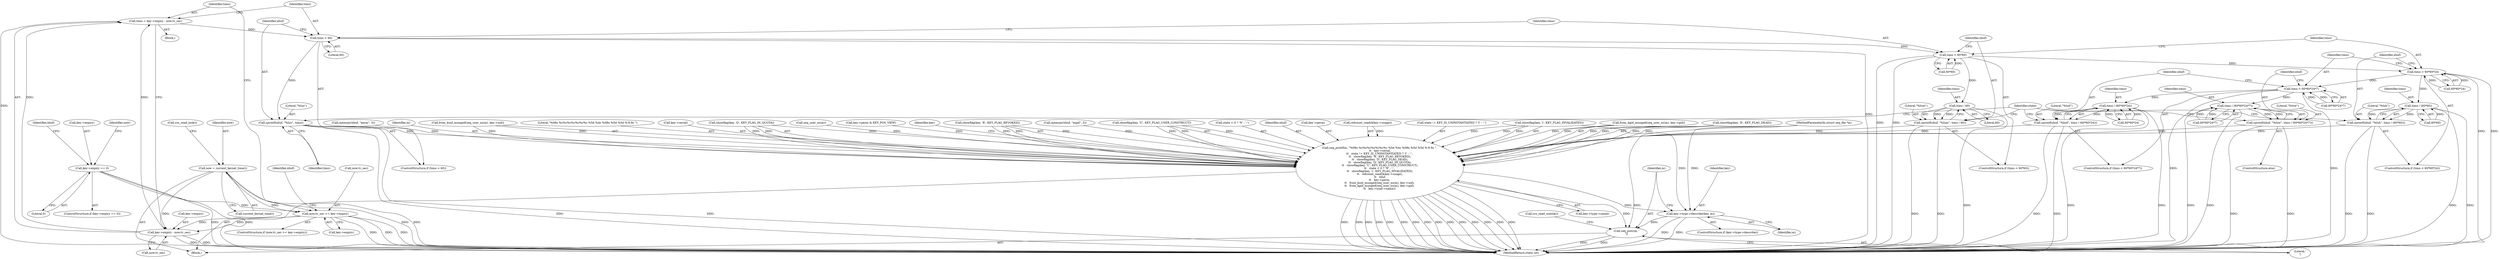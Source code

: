 digraph "0_linux_363b02dab09b3226f3bd1420dad9c72b79a42a76_12@integer" {
"1000193" [label="(Call,timo = key->expiry - now.tv_sec)"];
"1000195" [label="(Call,key->expiry - now.tv_sec)"];
"1000179" [label="(Call,now.tv_sec >= key->expiry)"];
"1000162" [label="(Call,now = current_kernel_time())"];
"1000167" [label="(Call,key->expiry == 0)"];
"1000203" [label="(Call,timo < 60)"];
"1000206" [label="(Call,sprintf(xbuf, \"%lus\", timo))"];
"1000279" [label="(Call,seq_printf(m, \"%08x %c%c%c%c%c%c%c %5d %4s %08x %5d %5d %-9.9s \",\n \t\t   key->serial,\n\t\t   state != KEY_IS_UNINSTANTIATED ? 'I' : '-',\n \t\t   showflag(key, 'R', KEY_FLAG_REVOKED),\n \t\t   showflag(key, 'D', KEY_FLAG_DEAD),\n \t\t   showflag(key, 'Q', KEY_FLAG_IN_QUOTA),\n \t\t   showflag(key, 'U', KEY_FLAG_USER_CONSTRUCT),\n\t\t   state < 0 ? 'N' : '-',\n \t\t   showflag(key, 'i', KEY_FLAG_INVALIDATED),\n \t\t   refcount_read(&key->usage),\n \t\t   xbuf,\n\t\t   key->perm,\n\t\t   from_kuid_munged(seq_user_ns(m), key->uid),\n\t\t   from_kgid_munged(seq_user_ns(m), key->gid),\n\t\t   key->type->name))"];
"1000349" [label="(Call,key->type->describe(key, m))"];
"1000352" [label="(Call,seq_putc(m, '\n'))"];
"1000212" [label="(Call,timo < 60*60)"];
"1000220" [label="(Call,timo / 60)"];
"1000217" [label="(Call,sprintf(xbuf, \"%lum\", timo / 60))"];
"1000225" [label="(Call,timo < 60*60*24)"];
"1000235" [label="(Call,timo / (60*60))"];
"1000232" [label="(Call,sprintf(xbuf, \"%luh\", timo / (60*60)))"];
"1000242" [label="(Call,timo < 60*60*24*7)"];
"1000254" [label="(Call,timo / (60*60*24))"];
"1000251" [label="(Call,sprintf(xbuf, \"%lud\", timo / (60*60*24)))"];
"1000265" [label="(Call,timo / (60*60*24*7))"];
"1000262" [label="(Call,sprintf(xbuf, \"%luw\", timo / (60*60*24*7)))"];
"1000233" [label="(Identifier,xbuf)"];
"1000199" [label="(Call,now.tv_sec)"];
"1000221" [label="(Identifier,timo)"];
"1000209" [label="(Identifier,timo)"];
"1000168" [label="(Call,key->expiry)"];
"1000295" [label="(Call,showflag(key, 'D', KEY_FLAG_DEAD))"];
"1000204" [label="(Identifier,timo)"];
"1000338" [label="(Call,key->type->name)"];
"1000195" [label="(Call,key->expiry - now.tv_sec)"];
"1000173" [label="(Call,memcpy(xbuf, \"perm\", 5))"];
"1000205" [label="(Literal,60)"];
"1000280" [label="(Identifier,m)"];
"1000241" [label="(ControlStructure,if (timo < 60*60*24*7))"];
"1000164" [label="(Call,current_kernel_time())"];
"1000267" [label="(Call,60*60*24*7)"];
"1000355" [label="(Call,rcu_read_unlock())"];
"1000212" [label="(Call,timo < 60*60)"];
"1000178" [label="(ControlStructure,if (now.tv_sec >= key->expiry))"];
"1000243" [label="(Identifier,timo)"];
"1000242" [label="(Call,timo < 60*60*24*7)"];
"1000219" [label="(Literal,\"%lum\")"];
"1000236" [label="(Identifier,timo)"];
"1000171" [label="(Literal,0)"];
"1000214" [label="(Call,60*60)"];
"1000206" [label="(Call,sprintf(xbuf, \"%lus\", timo))"];
"1000326" [label="(Call,from_kuid_munged(seq_user_ns(m), key->uid))"];
"1000104" [label="(MethodParameterIn,struct seq_file *m)"];
"1000281" [label="(Literal,\"%08x %c%c%c%c%c%c%c %5d %4s %08x %5d %5d %-9.9s \")"];
"1000279" [label="(Call,seq_printf(m, \"%08x %c%c%c%c%c%c%c %5d %4s %08x %5d %5d %-9.9s \",\n \t\t   key->serial,\n\t\t   state != KEY_IS_UNINSTANTIATED ? 'I' : '-',\n \t\t   showflag(key, 'R', KEY_FLAG_REVOKED),\n \t\t   showflag(key, 'D', KEY_FLAG_DEAD),\n \t\t   showflag(key, 'Q', KEY_FLAG_IN_QUOTA),\n \t\t   showflag(key, 'U', KEY_FLAG_USER_CONSTRUCT),\n\t\t   state < 0 ? 'N' : '-',\n \t\t   showflag(key, 'i', KEY_FLAG_INVALIDATED),\n \t\t   refcount_read(&key->usage),\n \t\t   xbuf,\n\t\t   key->perm,\n\t\t   from_kuid_munged(seq_user_ns(m), key->uid),\n\t\t   from_kgid_munged(seq_user_ns(m), key->gid),\n\t\t   key->type->name))"];
"1000255" [label="(Identifier,timo)"];
"1000167" [label="(Call,key->expiry == 0)"];
"1000196" [label="(Call,key->expiry)"];
"1000179" [label="(Call,now.tv_sec >= key->expiry)"];
"1000211" [label="(ControlStructure,if (timo < 60*60))"];
"1000183" [label="(Call,key->expiry)"];
"1000213" [label="(Identifier,timo)"];
"1000225" [label="(Call,timo < 60*60*24)"];
"1000253" [label="(Literal,\"%lud\")"];
"1000218" [label="(Identifier,xbuf)"];
"1000264" [label="(Literal,\"%luw\")"];
"1000208" [label="(Literal,\"%lus\")"];
"1000354" [label="(Literal,'\n')"];
"1000282" [label="(Call,key->serial)"];
"1000353" [label="(Identifier,m)"];
"1000227" [label="(Call,60*60*24)"];
"1000226" [label="(Identifier,timo)"];
"1000299" [label="(Call,showflag(key, 'Q', KEY_FLAG_IN_QUOTA))"];
"1000265" [label="(Call,timo / (60*60*24*7))"];
"1000234" [label="(Literal,\"%luh\")"];
"1000162" [label="(Call,now = current_kernel_time())"];
"1000263" [label="(Identifier,xbuf)"];
"1000333" [label="(Call,seq_user_ns(m))"];
"1000262" [label="(Call,sprintf(xbuf, \"%luw\", timo / (60*60*24*7)))"];
"1000349" [label="(Call,key->type->describe(key, m))"];
"1000220" [label="(Call,timo / 60)"];
"1000224" [label="(ControlStructure,if (timo < 60*60*24))"];
"1000188" [label="(Identifier,xbuf)"];
"1000235" [label="(Call,timo / (60*60))"];
"1000203" [label="(Call,timo < 60)"];
"1000180" [label="(Call,now.tv_sec)"];
"1000202" [label="(ControlStructure,if (timo < 60))"];
"1000125" [label="(Call,key->perm & KEY_POS_VIEW)"];
"1000207" [label="(Identifier,xbuf)"];
"1000346" [label="(Identifier,key)"];
"1000275" [label="(Identifier,state)"];
"1000291" [label="(Call,showflag(key, 'R', KEY_FLAG_REVOKED))"];
"1000106" [label="(Block,)"];
"1000187" [label="(Call,memcpy(xbuf, \"expd\", 5))"];
"1000181" [label="(Identifier,now)"];
"1000251" [label="(Call,sprintf(xbuf, \"%lud\", timo / (60*60*24)))"];
"1000256" [label="(Call,60*60*24)"];
"1000254" [label="(Call,timo / (60*60*24))"];
"1000358" [label="(MethodReturn,static int)"];
"1000303" [label="(Call,showflag(key, 'U', KEY_FLAG_USER_CONSTRUCT))"];
"1000166" [label="(ControlStructure,if (key->expiry == 0))"];
"1000350" [label="(Identifier,key)"];
"1000163" [label="(Identifier,now)"];
"1000307" [label="(Call,state < 0 ? 'N' : '-')"];
"1000217" [label="(Call,sprintf(xbuf, \"%lum\", timo / 60))"];
"1000352" [label="(Call,seq_putc(m, '\n'))"];
"1000322" [label="(Identifier,xbuf)"];
"1000194" [label="(Identifier,timo)"];
"1000252" [label="(Identifier,xbuf)"];
"1000193" [label="(Call,timo = key->expiry - now.tv_sec)"];
"1000174" [label="(Identifier,xbuf)"];
"1000244" [label="(Call,60*60*24*7)"];
"1000343" [label="(ControlStructure,if (key->type->describe))"];
"1000222" [label="(Literal,60)"];
"1000323" [label="(Call,key->perm)"];
"1000317" [label="(Call,refcount_read(&key->usage))"];
"1000192" [label="(Block,)"];
"1000261" [label="(ControlStructure,else)"];
"1000232" [label="(Call,sprintf(xbuf, \"%luh\", timo / (60*60)))"];
"1000237" [label="(Call,60*60)"];
"1000285" [label="(Call,state != KEY_IS_UNINSTANTIATED ? 'I' : '-')"];
"1000313" [label="(Call,showflag(key, 'i', KEY_FLAG_INVALIDATED))"];
"1000165" [label="(Call,rcu_read_lock())"];
"1000332" [label="(Call,from_kgid_munged(seq_user_ns(m), key->gid))"];
"1000351" [label="(Identifier,m)"];
"1000266" [label="(Identifier,timo)"];
"1000193" -> "1000192"  [label="AST: "];
"1000193" -> "1000195"  [label="CFG: "];
"1000194" -> "1000193"  [label="AST: "];
"1000195" -> "1000193"  [label="AST: "];
"1000204" -> "1000193"  [label="CFG: "];
"1000193" -> "1000358"  [label="DDG: "];
"1000195" -> "1000193"  [label="DDG: "];
"1000195" -> "1000193"  [label="DDG: "];
"1000193" -> "1000203"  [label="DDG: "];
"1000195" -> "1000199"  [label="CFG: "];
"1000196" -> "1000195"  [label="AST: "];
"1000199" -> "1000195"  [label="AST: "];
"1000195" -> "1000358"  [label="DDG: "];
"1000195" -> "1000358"  [label="DDG: "];
"1000179" -> "1000195"  [label="DDG: "];
"1000179" -> "1000195"  [label="DDG: "];
"1000162" -> "1000195"  [label="DDG: "];
"1000179" -> "1000178"  [label="AST: "];
"1000179" -> "1000183"  [label="CFG: "];
"1000180" -> "1000179"  [label="AST: "];
"1000183" -> "1000179"  [label="AST: "];
"1000188" -> "1000179"  [label="CFG: "];
"1000194" -> "1000179"  [label="CFG: "];
"1000179" -> "1000358"  [label="DDG: "];
"1000179" -> "1000358"  [label="DDG: "];
"1000179" -> "1000358"  [label="DDG: "];
"1000162" -> "1000179"  [label="DDG: "];
"1000167" -> "1000179"  [label="DDG: "];
"1000162" -> "1000106"  [label="AST: "];
"1000162" -> "1000164"  [label="CFG: "];
"1000163" -> "1000162"  [label="AST: "];
"1000164" -> "1000162"  [label="AST: "];
"1000165" -> "1000162"  [label="CFG: "];
"1000162" -> "1000358"  [label="DDG: "];
"1000162" -> "1000358"  [label="DDG: "];
"1000167" -> "1000166"  [label="AST: "];
"1000167" -> "1000171"  [label="CFG: "];
"1000168" -> "1000167"  [label="AST: "];
"1000171" -> "1000167"  [label="AST: "];
"1000174" -> "1000167"  [label="CFG: "];
"1000181" -> "1000167"  [label="CFG: "];
"1000167" -> "1000358"  [label="DDG: "];
"1000167" -> "1000358"  [label="DDG: "];
"1000203" -> "1000202"  [label="AST: "];
"1000203" -> "1000205"  [label="CFG: "];
"1000204" -> "1000203"  [label="AST: "];
"1000205" -> "1000203"  [label="AST: "];
"1000207" -> "1000203"  [label="CFG: "];
"1000213" -> "1000203"  [label="CFG: "];
"1000203" -> "1000358"  [label="DDG: "];
"1000203" -> "1000206"  [label="DDG: "];
"1000203" -> "1000212"  [label="DDG: "];
"1000206" -> "1000202"  [label="AST: "];
"1000206" -> "1000209"  [label="CFG: "];
"1000207" -> "1000206"  [label="AST: "];
"1000208" -> "1000206"  [label="AST: "];
"1000209" -> "1000206"  [label="AST: "];
"1000275" -> "1000206"  [label="CFG: "];
"1000206" -> "1000358"  [label="DDG: "];
"1000206" -> "1000358"  [label="DDG: "];
"1000206" -> "1000279"  [label="DDG: "];
"1000279" -> "1000106"  [label="AST: "];
"1000279" -> "1000338"  [label="CFG: "];
"1000280" -> "1000279"  [label="AST: "];
"1000281" -> "1000279"  [label="AST: "];
"1000282" -> "1000279"  [label="AST: "];
"1000285" -> "1000279"  [label="AST: "];
"1000291" -> "1000279"  [label="AST: "];
"1000295" -> "1000279"  [label="AST: "];
"1000299" -> "1000279"  [label="AST: "];
"1000303" -> "1000279"  [label="AST: "];
"1000307" -> "1000279"  [label="AST: "];
"1000313" -> "1000279"  [label="AST: "];
"1000317" -> "1000279"  [label="AST: "];
"1000322" -> "1000279"  [label="AST: "];
"1000323" -> "1000279"  [label="AST: "];
"1000326" -> "1000279"  [label="AST: "];
"1000332" -> "1000279"  [label="AST: "];
"1000338" -> "1000279"  [label="AST: "];
"1000346" -> "1000279"  [label="CFG: "];
"1000279" -> "1000358"  [label="DDG: "];
"1000279" -> "1000358"  [label="DDG: "];
"1000279" -> "1000358"  [label="DDG: "];
"1000279" -> "1000358"  [label="DDG: "];
"1000279" -> "1000358"  [label="DDG: "];
"1000279" -> "1000358"  [label="DDG: "];
"1000279" -> "1000358"  [label="DDG: "];
"1000279" -> "1000358"  [label="DDG: "];
"1000279" -> "1000358"  [label="DDG: "];
"1000279" -> "1000358"  [label="DDG: "];
"1000279" -> "1000358"  [label="DDG: "];
"1000279" -> "1000358"  [label="DDG: "];
"1000279" -> "1000358"  [label="DDG: "];
"1000279" -> "1000358"  [label="DDG: "];
"1000279" -> "1000358"  [label="DDG: "];
"1000333" -> "1000279"  [label="DDG: "];
"1000104" -> "1000279"  [label="DDG: "];
"1000291" -> "1000279"  [label="DDG: "];
"1000291" -> "1000279"  [label="DDG: "];
"1000291" -> "1000279"  [label="DDG: "];
"1000295" -> "1000279"  [label="DDG: "];
"1000295" -> "1000279"  [label="DDG: "];
"1000295" -> "1000279"  [label="DDG: "];
"1000299" -> "1000279"  [label="DDG: "];
"1000299" -> "1000279"  [label="DDG: "];
"1000299" -> "1000279"  [label="DDG: "];
"1000303" -> "1000279"  [label="DDG: "];
"1000303" -> "1000279"  [label="DDG: "];
"1000303" -> "1000279"  [label="DDG: "];
"1000313" -> "1000279"  [label="DDG: "];
"1000313" -> "1000279"  [label="DDG: "];
"1000313" -> "1000279"  [label="DDG: "];
"1000317" -> "1000279"  [label="DDG: "];
"1000187" -> "1000279"  [label="DDG: "];
"1000232" -> "1000279"  [label="DDG: "];
"1000251" -> "1000279"  [label="DDG: "];
"1000173" -> "1000279"  [label="DDG: "];
"1000217" -> "1000279"  [label="DDG: "];
"1000262" -> "1000279"  [label="DDG: "];
"1000125" -> "1000279"  [label="DDG: "];
"1000326" -> "1000279"  [label="DDG: "];
"1000326" -> "1000279"  [label="DDG: "];
"1000332" -> "1000279"  [label="DDG: "];
"1000332" -> "1000279"  [label="DDG: "];
"1000279" -> "1000349"  [label="DDG: "];
"1000279" -> "1000352"  [label="DDG: "];
"1000349" -> "1000343"  [label="AST: "];
"1000349" -> "1000351"  [label="CFG: "];
"1000350" -> "1000349"  [label="AST: "];
"1000351" -> "1000349"  [label="AST: "];
"1000353" -> "1000349"  [label="CFG: "];
"1000349" -> "1000358"  [label="DDG: "];
"1000349" -> "1000358"  [label="DDG: "];
"1000313" -> "1000349"  [label="DDG: "];
"1000104" -> "1000349"  [label="DDG: "];
"1000349" -> "1000352"  [label="DDG: "];
"1000352" -> "1000106"  [label="AST: "];
"1000352" -> "1000354"  [label="CFG: "];
"1000353" -> "1000352"  [label="AST: "];
"1000354" -> "1000352"  [label="AST: "];
"1000355" -> "1000352"  [label="CFG: "];
"1000352" -> "1000358"  [label="DDG: "];
"1000352" -> "1000358"  [label="DDG: "];
"1000104" -> "1000352"  [label="DDG: "];
"1000212" -> "1000211"  [label="AST: "];
"1000212" -> "1000214"  [label="CFG: "];
"1000213" -> "1000212"  [label="AST: "];
"1000214" -> "1000212"  [label="AST: "];
"1000218" -> "1000212"  [label="CFG: "];
"1000226" -> "1000212"  [label="CFG: "];
"1000212" -> "1000358"  [label="DDG: "];
"1000212" -> "1000358"  [label="DDG: "];
"1000214" -> "1000212"  [label="DDG: "];
"1000212" -> "1000220"  [label="DDG: "];
"1000212" -> "1000225"  [label="DDG: "];
"1000220" -> "1000217"  [label="AST: "];
"1000220" -> "1000222"  [label="CFG: "];
"1000221" -> "1000220"  [label="AST: "];
"1000222" -> "1000220"  [label="AST: "];
"1000217" -> "1000220"  [label="CFG: "];
"1000220" -> "1000358"  [label="DDG: "];
"1000220" -> "1000217"  [label="DDG: "];
"1000220" -> "1000217"  [label="DDG: "];
"1000217" -> "1000211"  [label="AST: "];
"1000218" -> "1000217"  [label="AST: "];
"1000219" -> "1000217"  [label="AST: "];
"1000275" -> "1000217"  [label="CFG: "];
"1000217" -> "1000358"  [label="DDG: "];
"1000217" -> "1000358"  [label="DDG: "];
"1000225" -> "1000224"  [label="AST: "];
"1000225" -> "1000227"  [label="CFG: "];
"1000226" -> "1000225"  [label="AST: "];
"1000227" -> "1000225"  [label="AST: "];
"1000233" -> "1000225"  [label="CFG: "];
"1000243" -> "1000225"  [label="CFG: "];
"1000225" -> "1000358"  [label="DDG: "];
"1000225" -> "1000358"  [label="DDG: "];
"1000227" -> "1000225"  [label="DDG: "];
"1000227" -> "1000225"  [label="DDG: "];
"1000225" -> "1000235"  [label="DDG: "];
"1000225" -> "1000242"  [label="DDG: "];
"1000235" -> "1000232"  [label="AST: "];
"1000235" -> "1000237"  [label="CFG: "];
"1000236" -> "1000235"  [label="AST: "];
"1000237" -> "1000235"  [label="AST: "];
"1000232" -> "1000235"  [label="CFG: "];
"1000235" -> "1000358"  [label="DDG: "];
"1000235" -> "1000358"  [label="DDG: "];
"1000235" -> "1000232"  [label="DDG: "];
"1000235" -> "1000232"  [label="DDG: "];
"1000237" -> "1000235"  [label="DDG: "];
"1000232" -> "1000224"  [label="AST: "];
"1000233" -> "1000232"  [label="AST: "];
"1000234" -> "1000232"  [label="AST: "];
"1000275" -> "1000232"  [label="CFG: "];
"1000232" -> "1000358"  [label="DDG: "];
"1000232" -> "1000358"  [label="DDG: "];
"1000242" -> "1000241"  [label="AST: "];
"1000242" -> "1000244"  [label="CFG: "];
"1000243" -> "1000242"  [label="AST: "];
"1000244" -> "1000242"  [label="AST: "];
"1000252" -> "1000242"  [label="CFG: "];
"1000263" -> "1000242"  [label="CFG: "];
"1000242" -> "1000358"  [label="DDG: "];
"1000242" -> "1000358"  [label="DDG: "];
"1000244" -> "1000242"  [label="DDG: "];
"1000244" -> "1000242"  [label="DDG: "];
"1000242" -> "1000254"  [label="DDG: "];
"1000242" -> "1000265"  [label="DDG: "];
"1000254" -> "1000251"  [label="AST: "];
"1000254" -> "1000256"  [label="CFG: "];
"1000255" -> "1000254"  [label="AST: "];
"1000256" -> "1000254"  [label="AST: "];
"1000251" -> "1000254"  [label="CFG: "];
"1000254" -> "1000358"  [label="DDG: "];
"1000254" -> "1000358"  [label="DDG: "];
"1000254" -> "1000251"  [label="DDG: "];
"1000254" -> "1000251"  [label="DDG: "];
"1000256" -> "1000254"  [label="DDG: "];
"1000256" -> "1000254"  [label="DDG: "];
"1000251" -> "1000241"  [label="AST: "];
"1000252" -> "1000251"  [label="AST: "];
"1000253" -> "1000251"  [label="AST: "];
"1000275" -> "1000251"  [label="CFG: "];
"1000251" -> "1000358"  [label="DDG: "];
"1000251" -> "1000358"  [label="DDG: "];
"1000265" -> "1000262"  [label="AST: "];
"1000265" -> "1000267"  [label="CFG: "];
"1000266" -> "1000265"  [label="AST: "];
"1000267" -> "1000265"  [label="AST: "];
"1000262" -> "1000265"  [label="CFG: "];
"1000265" -> "1000358"  [label="DDG: "];
"1000265" -> "1000358"  [label="DDG: "];
"1000265" -> "1000262"  [label="DDG: "];
"1000265" -> "1000262"  [label="DDG: "];
"1000267" -> "1000265"  [label="DDG: "];
"1000267" -> "1000265"  [label="DDG: "];
"1000262" -> "1000261"  [label="AST: "];
"1000263" -> "1000262"  [label="AST: "];
"1000264" -> "1000262"  [label="AST: "];
"1000275" -> "1000262"  [label="CFG: "];
"1000262" -> "1000358"  [label="DDG: "];
"1000262" -> "1000358"  [label="DDG: "];
}
